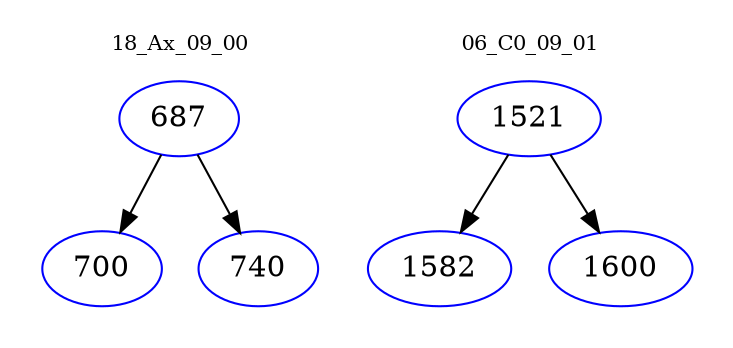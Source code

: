 digraph{
subgraph cluster_0 {
color = white
label = "18_Ax_09_00";
fontsize=10;
T0_687 [label="687", color="blue"]
T0_687 -> T0_700 [color="black"]
T0_700 [label="700", color="blue"]
T0_687 -> T0_740 [color="black"]
T0_740 [label="740", color="blue"]
}
subgraph cluster_1 {
color = white
label = "06_C0_09_01";
fontsize=10;
T1_1521 [label="1521", color="blue"]
T1_1521 -> T1_1582 [color="black"]
T1_1582 [label="1582", color="blue"]
T1_1521 -> T1_1600 [color="black"]
T1_1600 [label="1600", color="blue"]
}
}
